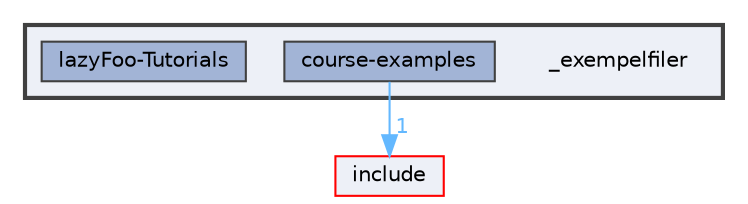 digraph "E:/Code/Skola/Su/CProg/CProg-Project/_exempelfiler"
{
 // LATEX_PDF_SIZE
  bgcolor="transparent";
  edge [fontname=Helvetica,fontsize=10,labelfontname=Helvetica,labelfontsize=10];
  node [fontname=Helvetica,fontsize=10,shape=box,height=0.2,width=0.4];
  compound=true
  subgraph clusterdir_6078ff6c12a74a83c1ec24f87a775afb {
    graph [ bgcolor="#edf0f7", pencolor="grey25", label="", fontname=Helvetica,fontsize=10 style="filled,bold", URL="dir_6078ff6c12a74a83c1ec24f87a775afb.html",tooltip=""]
    dir_6078ff6c12a74a83c1ec24f87a775afb [shape=plaintext, label="_exempelfiler"];
  dir_0c80f50585faf4781afdd5318c824384 [label="course-examples", fillcolor="#a2b4d6", color="grey25", style="filled", URL="dir_0c80f50585faf4781afdd5318c824384.html",tooltip=""];
  dir_99f6152f25f1d9fb46b0d77920bb39d7 [label="lazyFoo-Tutorials", fillcolor="#a2b4d6", color="grey25", style="filled", URL="dir_99f6152f25f1d9fb46b0d77920bb39d7.html",tooltip=""];
  }
  dir_d44c64559bbebec7f509842c48db8b23 [label="include", fillcolor="#edf0f7", color="red", style="filled", URL="dir_d44c64559bbebec7f509842c48db8b23.html",tooltip=""];
  dir_0c80f50585faf4781afdd5318c824384->dir_d44c64559bbebec7f509842c48db8b23 [headlabel="1", labeldistance=1.5 headhref="dir_000025_000028.html" href="dir_000025_000028.html" color="steelblue1" fontcolor="steelblue1"];
}
